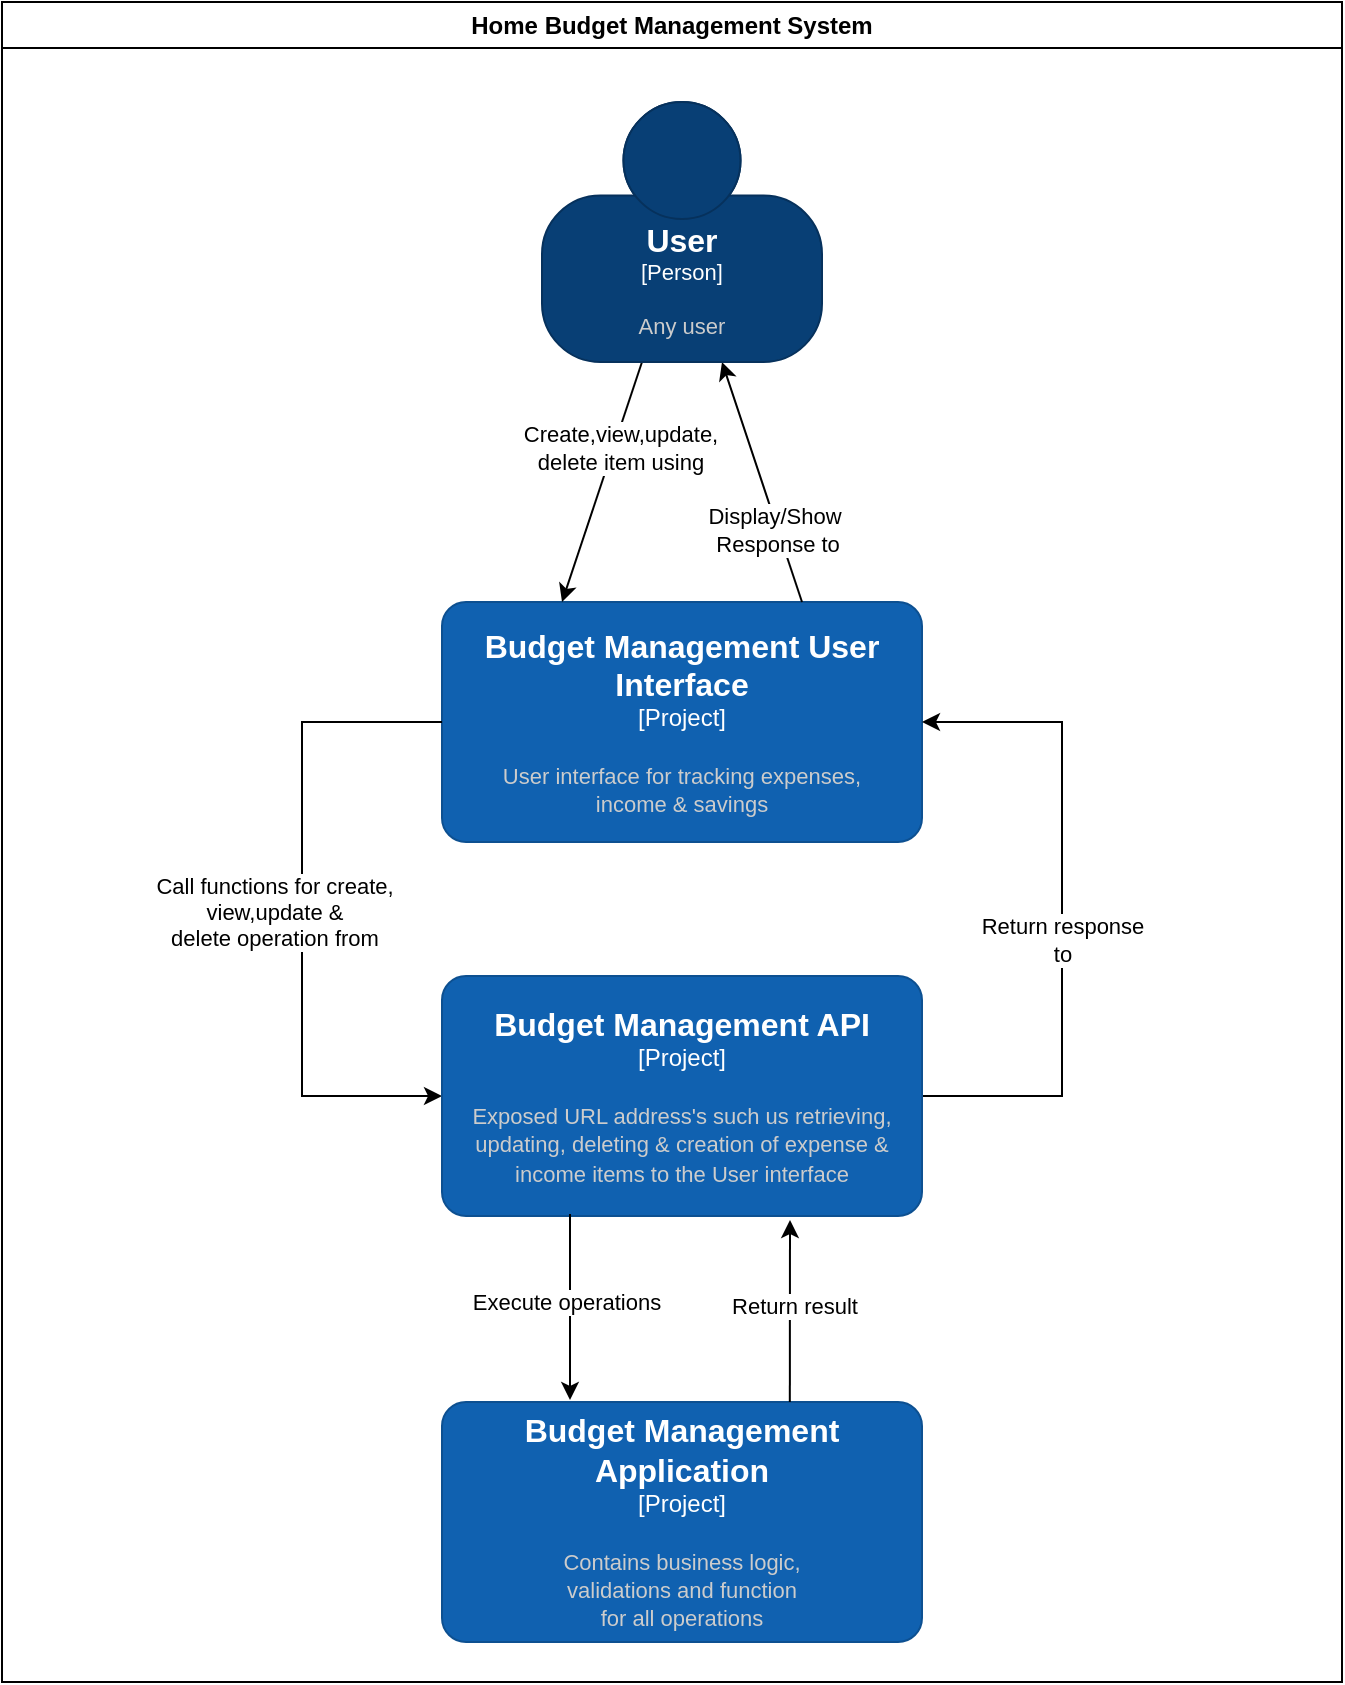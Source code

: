 <mxfile version="23.1.0" type="device" pages="4">
  <diagram id="5FCT35cr-_3KZNJjR0VE" name="Context Diagram">
    <mxGraphModel dx="1434" dy="746" grid="1" gridSize="10" guides="1" tooltips="1" connect="1" arrows="1" fold="1" page="1" pageScale="1" pageWidth="850" pageHeight="1100" math="0" shadow="0">
      <root>
        <mxCell id="0" />
        <mxCell id="1" parent="0" />
        <object placeholders="1" c4Name="Budget Management User Interface" c4Type="Project" c4Description="User interface for tracking expenses, &#xa;income &amp; savings" label="&lt;font style=&quot;font-size: 16px&quot;&gt;&lt;b&gt;%c4Name%&lt;/b&gt;&lt;/font&gt;&lt;div&gt;[%c4Type%]&lt;/div&gt;&lt;br&gt;&lt;div&gt;&lt;font style=&quot;font-size: 11px&quot;&gt;&lt;font color=&quot;#cccccc&quot;&gt;%c4Description%&lt;/font&gt;&lt;/div&gt;" id="icD8Lo6xf6LVsPJTVTtg-2">
          <mxCell style="rounded=1;whiteSpace=wrap;html=1;labelBackgroundColor=none;fillColor=#1061B0;fontColor=#ffffff;align=center;arcSize=10;strokeColor=#0D5091;metaEdit=1;resizable=0;points=[[0.25,0,0],[0.5,0,0],[0.75,0,0],[1,0.25,0],[1,0.5,0],[1,0.75,0],[0.75,1,0],[0.5,1,0],[0.25,1,0],[0,0.75,0],[0,0.5,0],[0,0.25,0]];" parent="1" vertex="1">
            <mxGeometry x="310" y="390" width="240" height="120" as="geometry" />
          </mxCell>
        </object>
        <mxCell id="icD8Lo6xf6LVsPJTVTtg-3" value="" style="endArrow=classic;html=1;rounded=0;entryX=0.25;entryY=0;entryDx=0;entryDy=0;entryPerimeter=0;" parent="1" target="icD8Lo6xf6LVsPJTVTtg-2" edge="1">
          <mxGeometry width="50" height="50" relative="1" as="geometry">
            <mxPoint x="410" y="270" as="sourcePoint" />
            <mxPoint x="300" y="260" as="targetPoint" />
          </mxGeometry>
        </mxCell>
        <mxCell id="icD8Lo6xf6LVsPJTVTtg-4" value="Create,view,update,&lt;br&gt;delete item using" style="edgeLabel;html=1;align=center;verticalAlign=middle;resizable=0;points=[];" parent="icD8Lo6xf6LVsPJTVTtg-3" vertex="1" connectable="0">
          <mxGeometry x="-0.44" y="-1" relative="1" as="geometry">
            <mxPoint x="1" y="9" as="offset" />
          </mxGeometry>
        </mxCell>
        <mxCell id="f4LnooMr3B--oVZkht8F-2" value="" style="endArrow=classic;html=1;rounded=0;entryX=0;entryY=0.5;entryDx=0;entryDy=0;entryPerimeter=0;exitX=0;exitY=0.5;exitDx=0;exitDy=0;exitPerimeter=0;" parent="1" source="icD8Lo6xf6LVsPJTVTtg-2" target="uFrJWNGo1mEy7ewk3SkO-1" edge="1">
          <mxGeometry width="50" height="50" relative="1" as="geometry">
            <mxPoint x="379.58" y="670.425" as="sourcePoint" />
            <mxPoint x="300.08" y="830" as="targetPoint" />
            <Array as="points">
              <mxPoint x="240" y="450" />
              <mxPoint x="240" y="547" />
              <mxPoint x="240" y="637" />
            </Array>
          </mxGeometry>
        </mxCell>
        <mxCell id="f4LnooMr3B--oVZkht8F-3" value="Call functions for create,&lt;br style=&quot;border-color: var(--border-color);&quot;&gt;view,update &amp;amp;&lt;br style=&quot;border-color: var(--border-color);&quot;&gt;delete operation from" style="edgeLabel;html=1;align=center;verticalAlign=middle;resizable=0;points=[];" parent="f4LnooMr3B--oVZkht8F-2" vertex="1" connectable="0">
          <mxGeometry x="-0.44" y="-1" relative="1" as="geometry">
            <mxPoint x="-13" y="73" as="offset" />
          </mxGeometry>
        </mxCell>
        <mxCell id="f4LnooMr3B--oVZkht8F-5" value="" style="endArrow=classic;html=1;rounded=0;exitX=1;exitY=0.5;exitDx=0;exitDy=0;exitPerimeter=0;entryX=1;entryY=0.5;entryDx=0;entryDy=0;entryPerimeter=0;" parent="1" source="uFrJWNGo1mEy7ewk3SkO-1" target="icD8Lo6xf6LVsPJTVTtg-2" edge="1">
          <mxGeometry width="50" height="50" relative="1" as="geometry">
            <mxPoint x="589.49" y="830" as="sourcePoint" />
            <mxPoint x="480.43" y="670.425" as="targetPoint" />
            <Array as="points">
              <mxPoint x="620" y="637" />
              <mxPoint x="620" y="547" />
              <mxPoint x="620" y="450" />
            </Array>
          </mxGeometry>
        </mxCell>
        <mxCell id="f4LnooMr3B--oVZkht8F-6" value="Return response&lt;br style=&quot;border-color: var(--border-color);&quot;&gt;to" style="edgeLabel;html=1;align=center;verticalAlign=middle;resizable=0;points=[];labelBackgroundColor=default;" parent="f4LnooMr3B--oVZkht8F-5" vertex="1" connectable="0">
          <mxGeometry x="-0.44" y="-1" relative="1" as="geometry">
            <mxPoint x="-1" y="-57" as="offset" />
          </mxGeometry>
        </mxCell>
        <mxCell id="QTHnqEFquiWDveNKIbh--2" value="" style="endArrow=classic;html=1;rounded=0;" parent="1" edge="1">
          <mxGeometry width="50" height="50" relative="1" as="geometry">
            <mxPoint x="490" y="390" as="sourcePoint" />
            <mxPoint x="450" y="270" as="targetPoint" />
          </mxGeometry>
        </mxCell>
        <mxCell id="QTHnqEFquiWDveNKIbh--4" value="Display/Show&lt;br&gt;&amp;nbsp;Response to" style="edgeLabel;html=1;align=center;verticalAlign=middle;resizable=0;points=[];labelBackgroundColor=default;" parent="QTHnqEFquiWDveNKIbh--2" vertex="1" connectable="0">
          <mxGeometry x="-0.265" y="-1" relative="1" as="geometry">
            <mxPoint y="8" as="offset" />
          </mxGeometry>
        </mxCell>
        <mxCell id="QVUuXfxXhHKUAHsLXqaG-4" value="Home Budget Management System" style="swimlane;whiteSpace=wrap;html=1;" parent="1" vertex="1">
          <mxGeometry x="90" y="90" width="670" height="840" as="geometry" />
        </mxCell>
        <object placeholders="1" c4Name="User" c4Type="Person" c4Description="Any user" label="&lt;font style=&quot;font-size: 16px&quot;&gt;&lt;b&gt;%c4Name%&lt;/b&gt;&lt;/font&gt;&lt;div&gt;[%c4Type%]&lt;/div&gt;&lt;br&gt;&lt;div&gt;&lt;font style=&quot;font-size: 11px&quot;&gt;&lt;font color=&quot;#cccccc&quot;&gt;%c4Description%&lt;/font&gt;&lt;/div&gt;" id="aM5hz1iOpd-jWyLArko9-1">
          <mxCell style="html=1;fontSize=11;dashed=0;whiteSpace=wrap;fillColor=#083F75;strokeColor=#06315C;fontColor=#ffffff;shape=mxgraph.c4.person2;align=center;metaEdit=1;points=[[0.5,0,0],[1,0.5,0],[1,0.75,0],[0.75,1,0],[0.5,1,0],[0.25,1,0],[0,0.75,0],[0,0.5,0]];resizable=1;movable=1;rotatable=1;deletable=1;editable=1;locked=0;connectable=1;" parent="QVUuXfxXhHKUAHsLXqaG-4" vertex="1">
            <mxGeometry x="270" y="50" width="140" height="130" as="geometry" />
          </mxCell>
        </object>
        <object placeholders="1" c4Name="Budget Management API" c4Type="Project" c4Description="Exposed URL address&#39;s such us retrieving, updating, deleting &amp; creation of expense &amp; income items to the User interface" label="&lt;font style=&quot;font-size: 16px&quot;&gt;&lt;b&gt;%c4Name%&lt;/b&gt;&lt;/font&gt;&lt;div&gt;[%c4Type%]&lt;/div&gt;&lt;br&gt;&lt;div&gt;&lt;font style=&quot;font-size: 11px&quot;&gt;&lt;font color=&quot;#cccccc&quot;&gt;%c4Description%&lt;/font&gt;&lt;/div&gt;" id="uFrJWNGo1mEy7ewk3SkO-1">
          <mxCell style="rounded=1;whiteSpace=wrap;html=1;labelBackgroundColor=none;fillColor=#1061B0;fontColor=#ffffff;align=center;arcSize=10;strokeColor=#0D5091;metaEdit=1;resizable=0;points=[[0.25,0,0],[0.5,0,0],[0.75,0,0],[1,0.25,0],[1,0.5,0],[1,0.75,0],[0.75,1,0],[0.5,1,0],[0.25,1,0],[0,0.75,0],[0,0.5,0],[0,0.25,0]];" parent="QVUuXfxXhHKUAHsLXqaG-4" vertex="1">
            <mxGeometry x="220" y="487" width="240" height="120" as="geometry" />
          </mxCell>
        </object>
        <object placeholders="1" c4Name="Budget Management Application" c4Type="Project" c4Description="Contains business logic, &#xa;validations and function &#xa;for all operations" label="&lt;font style=&quot;font-size: 16px&quot;&gt;&lt;b&gt;%c4Name%&lt;/b&gt;&lt;/font&gt;&lt;div&gt;[%c4Type%]&lt;/div&gt;&lt;br&gt;&lt;div&gt;&lt;font style=&quot;font-size: 11px&quot;&gt;&lt;font color=&quot;#cccccc&quot;&gt;%c4Description%&lt;/font&gt;&lt;/div&gt;" id="QVUuXfxXhHKUAHsLXqaG-1">
          <mxCell style="rounded=1;whiteSpace=wrap;html=1;labelBackgroundColor=none;fillColor=#1061B0;fontColor=#ffffff;align=center;arcSize=10;strokeColor=#0D5091;metaEdit=1;resizable=0;points=[[0.25,0,0],[0.5,0,0],[0.75,0,0],[1,0.25,0],[1,0.5,0],[1,0.75,0],[0.75,1,0],[0.5,1,0],[0.25,1,0],[0,0.75,0],[0,0.5,0],[0,0.25,0]];" parent="QVUuXfxXhHKUAHsLXqaG-4" vertex="1">
            <mxGeometry x="220" y="700" width="240" height="120" as="geometry" />
          </mxCell>
        </object>
        <mxCell id="QVUuXfxXhHKUAHsLXqaG-2" value="" style="endArrow=classic;html=1;rounded=0;exitX=0.5;exitY=1;exitDx=0;exitDy=0;exitPerimeter=0;entryX=0.5;entryY=0;entryDx=0;entryDy=0;entryPerimeter=0;" parent="QVUuXfxXhHKUAHsLXqaG-4" edge="1">
          <mxGeometry width="50" height="50" relative="1" as="geometry">
            <mxPoint x="284" y="606" as="sourcePoint" />
            <mxPoint x="284" y="699" as="targetPoint" />
          </mxGeometry>
        </mxCell>
        <mxCell id="QVUuXfxXhHKUAHsLXqaG-3" value="Execute operations" style="edgeLabel;html=1;align=center;verticalAlign=middle;resizable=0;points=[];" parent="QVUuXfxXhHKUAHsLXqaG-2" vertex="1" connectable="0">
          <mxGeometry x="-0.054" y="-2" relative="1" as="geometry">
            <mxPoint as="offset" />
          </mxGeometry>
        </mxCell>
        <mxCell id="gbc9nQcrIOnn28IQm3es-2" value="" style="endArrow=classic;html=1;rounded=0;exitX=0.708;exitY=0.008;exitDx=0;exitDy=0;exitPerimeter=0;" edge="1" parent="1">
          <mxGeometry width="50" height="50" relative="1" as="geometry">
            <mxPoint x="483.92" y="789.96" as="sourcePoint" />
            <mxPoint x="484" y="699" as="targetPoint" />
          </mxGeometry>
        </mxCell>
        <mxCell id="gbc9nQcrIOnn28IQm3es-3" value="Return result" style="edgeLabel;html=1;align=center;verticalAlign=middle;resizable=0;points=[];" vertex="1" connectable="0" parent="gbc9nQcrIOnn28IQm3es-2">
          <mxGeometry x="-0.054" y="-2" relative="1" as="geometry">
            <mxPoint y="-5" as="offset" />
          </mxGeometry>
        </mxCell>
      </root>
    </mxGraphModel>
  </diagram>
  <diagram id="6YwK48mxCyrhHlDPq4eD" name="Container Diagram">
    <mxGraphModel dx="1793" dy="933" grid="1" gridSize="10" guides="1" tooltips="1" connect="1" arrows="1" fold="1" page="1" pageScale="1" pageWidth="850" pageHeight="1100" math="0" shadow="0">
      <root>
        <mxCell id="0" />
        <mxCell id="1" parent="0" />
        <mxCell id="s9C7ywW_lIMtLsObo5l--1" value="" style="endArrow=classic;html=1;rounded=0;entryX=0.25;entryY=0;entryDx=0;entryDy=0;entryPerimeter=0;" parent="1" target="kCXW7iN6t5KOWbKkvG-a-1" edge="1">
          <mxGeometry width="50" height="50" relative="1" as="geometry">
            <mxPoint x="240" y="250" as="sourcePoint" />
            <mxPoint x="200" y="370" as="targetPoint" />
          </mxGeometry>
        </mxCell>
        <mxCell id="s9C7ywW_lIMtLsObo5l--2" value="Create,view,update,&lt;br&gt;delete item using" style="edgeLabel;html=1;align=center;verticalAlign=middle;resizable=0;points=[];" parent="s9C7ywW_lIMtLsObo5l--1" vertex="1" connectable="0">
          <mxGeometry x="-0.44" y="-1" relative="1" as="geometry">
            <mxPoint x="1" y="9" as="offset" />
          </mxGeometry>
        </mxCell>
        <mxCell id="s9C7ywW_lIMtLsObo5l--3" value="" style="endArrow=classic;html=1;rounded=0;exitX=0.75;exitY=0;exitDx=0;exitDy=0;exitPerimeter=0;" parent="1" source="kCXW7iN6t5KOWbKkvG-a-1" edge="1">
          <mxGeometry width="50" height="50" relative="1" as="geometry">
            <mxPoint x="320" y="370" as="sourcePoint" />
            <mxPoint x="280" y="250" as="targetPoint" />
          </mxGeometry>
        </mxCell>
        <mxCell id="s9C7ywW_lIMtLsObo5l--4" value="Display/Show&lt;br&gt;&amp;nbsp;Response to" style="edgeLabel;html=1;align=center;verticalAlign=middle;resizable=0;points=[];" parent="s9C7ywW_lIMtLsObo5l--3" vertex="1" connectable="0">
          <mxGeometry x="-0.265" y="-1" relative="1" as="geometry">
            <mxPoint x="-1" y="-9" as="offset" />
          </mxGeometry>
        </mxCell>
        <object placeholders="1" c4Name="User" c4Type="Person" c4Description="Authenticated User&#xa;using JWT bearer authentication" label="&lt;font style=&quot;font-size: 16px&quot;&gt;&lt;b&gt;%c4Name%&lt;/b&gt;&lt;/font&gt;&lt;div&gt;[%c4Type%]&lt;/div&gt;&lt;br&gt;&lt;div&gt;&lt;font style=&quot;font-size: 11px&quot;&gt;&lt;font color=&quot;#cccccc&quot;&gt;%c4Description%&lt;/font&gt;&lt;/div&gt;" id="s9C7ywW_lIMtLsObo5l--5">
          <mxCell style="html=1;fontSize=11;dashed=0;whiteSpace=wrap;fillColor=#083F75;strokeColor=#06315C;fontColor=#ffffff;shape=mxgraph.c4.person2;align=center;metaEdit=1;points=[[0.5,0,0],[1,0.5,0],[1,0.75,0],[0.75,1,0],[0.5,1,0],[0.25,1,0],[0,0.75,0],[0,0.5,0]];resizable=1;movable=1;rotatable=1;deletable=1;editable=1;locked=0;connectable=1;" parent="1" vertex="1">
            <mxGeometry x="185" y="100" width="150" height="150" as="geometry" />
          </mxCell>
        </object>
        <object placeholders="1" c4Name="Budget Management API" c4Type="Project" c4Application="Project" label="&lt;font style=&quot;font-size: 16px&quot;&gt;&lt;b&gt;&lt;div style=&quot;text-align: left&quot;&gt;%c4Name%&lt;/div&gt;&lt;/b&gt;&lt;/font&gt;&lt;div style=&quot;text-align: left&quot;&gt;[%c4Application%]&lt;/div&gt;" id="S9DWVw8_o6RoV3Oth5ob-1">
          <mxCell style="rounded=1;fontSize=11;whiteSpace=wrap;html=1;dashed=1;arcSize=20;fillColor=none;strokeColor=#666666;fontColor=#333333;labelBackgroundColor=none;align=left;verticalAlign=bottom;labelBorderColor=none;spacingTop=0;spacing=10;dashPattern=8 4;metaEdit=1;rotatable=0;perimeter=rectanglePerimeter;noLabel=0;labelPadding=0;allowArrows=0;connectable=0;expand=0;recursiveResize=0;editable=1;pointerEvents=0;absoluteArcSize=1;points=[[0.25,0,0],[0.5,0,0],[0.75,0,0],[1,0.25,0],[1,0.5,0],[1,0.75,0],[0.75,1,0],[0.5,1,0],[0.25,1,0],[0,0.75,0],[0,0.5,0],[0,0.25,0]];" parent="1" vertex="1">
            <mxGeometry x="575" y="210" width="370" height="590" as="geometry" />
          </mxCell>
        </object>
        <mxCell id="37i83Ka923ZZIgaoi8ty-2" value="" style="swimlane;startSize=0;strokeColor=#FF0000;strokeWidth=2;" parent="1" vertex="1">
          <mxGeometry x="60" y="410" width="375" height="320" as="geometry">
            <mxRectangle x="320" y="520" width="50" height="40" as="alternateBounds" />
          </mxGeometry>
        </mxCell>
        <object placeholders="1" c4Name="Budget Management User Interface" c4Type="Project" c4Application="Project" label="&lt;font style=&quot;font-size: 16px&quot;&gt;&lt;b&gt;&lt;div style=&quot;text-align: left&quot;&gt;%c4Name%&lt;/div&gt;&lt;/b&gt;&lt;/font&gt;&lt;div style=&quot;text-align: left&quot;&gt;[%c4Application%]&lt;/div&gt;" id="-sNlle5iBDdhv-c-N-Z2-1">
          <mxCell style="rounded=1;fontSize=11;whiteSpace=wrap;html=1;dashed=1;arcSize=20;fillColor=none;strokeColor=#666666;fontColor=#333333;labelBackgroundColor=none;align=left;verticalAlign=bottom;labelBorderColor=none;spacingTop=0;spacing=10;dashPattern=8 4;metaEdit=1;rotatable=0;perimeter=rectanglePerimeter;noLabel=0;labelPadding=0;allowArrows=0;connectable=0;expand=0;recursiveResize=0;editable=1;pointerEvents=0;absoluteArcSize=1;points=[[0.25,0,0],[0.5,0,0],[0.75,0,0],[1,0.25,0],[1,0.5,0],[1,0.75,0],[0.75,1,0],[0.5,1,0],[0.25,1,0],[0,0.75,0],[0,0.5,0],[0,0.25,0]];" parent="37i83Ka923ZZIgaoi8ty-2" vertex="1">
            <mxGeometry x="15" y="20" width="345" height="260" as="geometry" />
          </mxCell>
        </object>
        <object placeholders="1" c4Name="HomeBudgetManagement.Spa.React" c4Type="Container" c4Technology="Asp.net with React" c4Description="Single page web app that has pages for create, read, modify, delete &amp; list" label="&lt;font style=&quot;font-size: 16px&quot;&gt;&lt;b&gt;%c4Name%&lt;/b&gt;&lt;/font&gt;&lt;div&gt;[%c4Type%: %c4Technology%]&lt;/div&gt;&lt;br&gt;&lt;div&gt;&lt;font style=&quot;font-size: 11px&quot;&gt;&lt;font color=&quot;#E6E6E6&quot;&gt;%c4Description%&lt;/font&gt;&lt;/div&gt;" id="kCXW7iN6t5KOWbKkvG-a-1">
          <mxCell style="rounded=1;whiteSpace=wrap;html=1;fontSize=11;labelBackgroundColor=none;fillColor=#23A2D9;fontColor=#ffffff;align=center;arcSize=10;strokeColor=#0E7DAD;metaEdit=1;resizable=1;points=[[0.25,0,0],[0.5,0,0],[0.75,0,0],[1,0.25,0],[1,0.5,0],[1,0.75,0],[0.75,1,0],[0.5,1,0],[0.25,1,0],[0,0.75,0],[0,0.5,0],[0,0.25,0]];movable=1;rotatable=1;deletable=1;editable=1;locked=0;connectable=1;" parent="37i83Ka923ZZIgaoi8ty-2" vertex="1">
            <mxGeometry x="42.5" y="60" width="290" height="160" as="geometry" />
          </mxCell>
        </object>
        <mxCell id="37i83Ka923ZZIgaoi8ty-3" value="&lt;font color=&quot;#ff0000&quot;&gt;Docker Container&lt;/font&gt;" style="text;html=1;align=center;verticalAlign=middle;resizable=0;points=[];autosize=1;strokeColor=none;fillColor=none;" parent="37i83Ka923ZZIgaoi8ty-2" vertex="1">
          <mxGeometry x="125" y="290" width="120" height="30" as="geometry" />
        </mxCell>
        <object placeholders="1" c4Name="HomeBudgetManagement.ApiGateway" c4Type="Container" c4Technology="Ocelot, Microsoft JWT authentication" c4Description="Exposed url to user interface and forward the request to HomeBudgetManagement.Api.Core" label="&lt;font style=&quot;font-size: 16px&quot;&gt;&lt;b&gt;%c4Name%&lt;/b&gt;&lt;/font&gt;&lt;div&gt;[%c4Type%: %c4Technology%]&lt;/div&gt;&lt;br&gt;&lt;div&gt;&lt;font style=&quot;font-size: 11px&quot;&gt;&lt;font color=&quot;#E6E6E6&quot;&gt;%c4Description%&lt;/font&gt;&lt;/div&gt;" id="CEXaL0Me1ZiWaXx9gz2a-1">
          <mxCell style="rounded=1;whiteSpace=wrap;html=1;fontSize=11;labelBackgroundColor=none;fillColor=#23A2D9;fontColor=#ffffff;align=center;arcSize=10;strokeColor=#0E7DAD;metaEdit=1;resizable=1;points=[[0.25,0,0],[0.5,0,0],[0.75,0,0],[1,0.25,0],[1,0.5,0],[1,0.75,0],[0.75,1,0],[0.5,1,0],[0.25,1,0],[0,0.75,0],[0,0.5,0],[0,0.25,0]];movable=1;rotatable=1;deletable=1;editable=1;locked=0;connectable=1;" parent="1" vertex="1">
            <mxGeometry x="606" y="570" width="310" height="130" as="geometry" />
          </mxCell>
        </object>
        <mxCell id="CEXaL0Me1ZiWaXx9gz2a-6" value="" style="swimlane;startSize=0;strokeColor=#ff0000;strokeWidth=2;" parent="1" vertex="1">
          <mxGeometry x="596" y="550" width="330" height="180" as="geometry">
            <mxRectangle x="470" y="780" width="50" height="40" as="alternateBounds" />
          </mxGeometry>
        </mxCell>
        <mxCell id="CEXaL0Me1ZiWaXx9gz2a-7" value="&lt;font color=&quot;#ff0000&quot;&gt;Docker Container&lt;/font&gt;" style="text;html=1;align=center;verticalAlign=middle;resizable=0;points=[];autosize=1;strokeColor=none;fillColor=none;" parent="CEXaL0Me1ZiWaXx9gz2a-6" vertex="1">
          <mxGeometry x="100" y="150" width="120" height="30" as="geometry" />
        </mxCell>
        <object placeholders="1" c4Name="HomeBudgetManagement.Api.Core" c4Type="Container" c4Technology="Asp.net web api with Microsoft JWT authentication" c4Description="Contains controller and actions for all operation that calls from application container" label="&lt;font style=&quot;font-size: 16px&quot;&gt;&lt;b&gt;%c4Name%&lt;/b&gt;&lt;/font&gt;&lt;div&gt;[%c4Type%: %c4Technology%]&lt;/div&gt;&lt;br&gt;&lt;div&gt;&lt;font style=&quot;font-size: 11px&quot;&gt;&lt;font color=&quot;#E6E6E6&quot;&gt;%c4Description%&lt;/font&gt;&lt;/div&gt;" id="CEXaL0Me1ZiWaXx9gz2a-8">
          <mxCell style="rounded=1;whiteSpace=wrap;html=1;fontSize=11;labelBackgroundColor=none;fillColor=#23A2D9;fontColor=#ffffff;align=center;arcSize=10;strokeColor=#0E7DAD;metaEdit=1;resizable=1;points=[[0.25,0,0],[0.5,0,0],[0.75,0,0],[1,0.25,0],[1,0.5,0],[1,0.75,0],[0.75,1,0],[0.5,1,0],[0.25,1,0],[0,0.75,0],[0,0.5,0],[0,0.25,0]];movable=1;rotatable=1;deletable=1;editable=1;locked=0;connectable=1;" parent="1" vertex="1">
            <mxGeometry x="616" y="320" width="290" height="140" as="geometry" />
          </mxCell>
        </object>
        <mxCell id="typRYs-rnKdtkLTnknai-1" value="" style="endArrow=classic;html=1;rounded=0;exitX=1;exitY=0.75;exitDx=0;exitDy=0;exitPerimeter=0;entryX=0.01;entryY=0.092;entryDx=0;entryDy=0;entryPerimeter=0;" parent="1" target="CEXaL0Me1ZiWaXx9gz2a-1" edge="1">
          <mxGeometry width="50" height="50" relative="1" as="geometry">
            <mxPoint x="392.5" y="580" as="sourcePoint" />
            <mxPoint x="515" y="580" as="targetPoint" />
            <Array as="points" />
          </mxGeometry>
        </mxCell>
        <mxCell id="typRYs-rnKdtkLTnknai-2" value="Use fetch() Call functions &lt;br&gt;for create,&lt;br style=&quot;border-color: var(--border-color);&quot;&gt;view,update&amp;nbsp;&amp;amp;&lt;br style=&quot;border-color: var(--border-color);&quot;&gt;delete operation &lt;br&gt;from" style="edgeLabel;html=1;align=center;verticalAlign=middle;resizable=1;points=[];movable=1;rotatable=1;deletable=1;editable=1;locked=0;connectable=1;labelBackgroundColor=default;rotation=0;labelBorderColor=none;" parent="typRYs-rnKdtkLTnknai-1" vertex="1" connectable="0">
          <mxGeometry x="-0.44" y="-1" relative="1" as="geometry">
            <mxPoint x="62" y="-1" as="offset" />
          </mxGeometry>
        </mxCell>
        <mxCell id="g2vBleNS2WTSphXSzn0W-3" value="" style="swimlane;startSize=0;strokeColor=#ff0000;strokeWidth=2;" parent="1" vertex="1">
          <mxGeometry x="596" y="310" width="330" height="180" as="geometry">
            <mxRectangle x="470" y="780" width="50" height="40" as="alternateBounds" />
          </mxGeometry>
        </mxCell>
        <mxCell id="g2vBleNS2WTSphXSzn0W-4" value="&lt;font color=&quot;#ff0000&quot;&gt;Docker Container&lt;/font&gt;" style="text;html=1;align=center;verticalAlign=middle;resizable=0;points=[];autosize=1;strokeColor=none;fillColor=none;" parent="g2vBleNS2WTSphXSzn0W-3" vertex="1">
          <mxGeometry x="110" y="150" width="120" height="30" as="geometry" />
        </mxCell>
        <mxCell id="g2vBleNS2WTSphXSzn0W-6" value="" style="endArrow=classic;html=1;rounded=0;" parent="1" edge="1">
          <mxGeometry width="50" height="50" relative="1" as="geometry">
            <mxPoint x="676" y="570" as="sourcePoint" />
            <mxPoint x="676" y="460" as="targetPoint" />
          </mxGeometry>
        </mxCell>
        <mxCell id="g2vBleNS2WTSphXSzn0W-8" value="Forward calls to" style="edgeLabel;html=1;align=center;verticalAlign=middle;resizable=0;points=[];" parent="g2vBleNS2WTSphXSzn0W-6" vertex="1" connectable="0">
          <mxGeometry x="-0.036" y="1" relative="1" as="geometry">
            <mxPoint as="offset" />
          </mxGeometry>
        </mxCell>
        <mxCell id="g2vBleNS2WTSphXSzn0W-7" value="" style="endArrow=classic;html=1;rounded=0;" parent="1" edge="1">
          <mxGeometry width="50" height="50" relative="1" as="geometry">
            <mxPoint x="846" y="460" as="sourcePoint" />
            <mxPoint x="846" y="570" as="targetPoint" />
          </mxGeometry>
        </mxCell>
        <mxCell id="HYnjlaxCiyNkzDJLHblk-3" value="Text" style="edgeLabel;html=1;align=center;verticalAlign=middle;resizable=0;points=[];" parent="g2vBleNS2WTSphXSzn0W-7" vertex="1" connectable="0">
          <mxGeometry x="0.036" y="-3" relative="1" as="geometry">
            <mxPoint as="offset" />
          </mxGeometry>
        </mxCell>
        <mxCell id="FUCgzq0ruMqiBqnsHfHi-1" value="Return JSON/HTTP&lt;br&gt;&amp;nbsp;response to" style="edgeLabel;html=1;align=center;verticalAlign=middle;resizable=0;points=[];" parent="g2vBleNS2WTSphXSzn0W-7" vertex="1" connectable="0">
          <mxGeometry x="0.036" y="-1" relative="1" as="geometry">
            <mxPoint as="offset" />
          </mxGeometry>
        </mxCell>
        <mxCell id="FUCgzq0ruMqiBqnsHfHi-3" value="" style="endArrow=classic;html=1;rounded=0;exitX=0.794;exitY=1;exitDx=0;exitDy=0;exitPerimeter=0;entryX=0.857;entryY=1.013;entryDx=0;entryDy=0;entryPerimeter=0;" parent="1" source="CEXaL0Me1ZiWaXx9gz2a-1" target="kCXW7iN6t5KOWbKkvG-a-1" edge="1">
          <mxGeometry width="50" height="50" relative="1" as="geometry">
            <mxPoint x="725" y="860" as="sourcePoint" />
            <mxPoint x="775" y="810" as="targetPoint" />
            <Array as="points">
              <mxPoint x="852" y="830" />
              <mxPoint x="353" y="830" />
            </Array>
          </mxGeometry>
        </mxCell>
        <mxCell id="FUCgzq0ruMqiBqnsHfHi-4" value="Pass the result from&amp;nbsp; Api.Core project to" style="edgeLabel;html=1;align=center;verticalAlign=middle;resizable=0;points=[];" parent="FUCgzq0ruMqiBqnsHfHi-3" vertex="1" connectable="0">
          <mxGeometry x="-0.051" y="-2" relative="1" as="geometry">
            <mxPoint as="offset" />
          </mxGeometry>
        </mxCell>
        <object placeholders="1" c4Name="Budget Management Application" c4Type="Project" c4Application="Project" label="&lt;font style=&quot;font-size: 16px&quot;&gt;&lt;b&gt;&lt;div style=&quot;text-align: left&quot;&gt;%c4Name%&lt;/div&gt;&lt;/b&gt;&lt;/font&gt;&lt;div style=&quot;text-align: left&quot;&gt;[%c4Application%]&lt;/div&gt;" id="cdPbvZ71sPqNWpiyR-SY-1">
          <mxCell style="rounded=1;fontSize=11;whiteSpace=wrap;html=1;dashed=1;arcSize=20;fillColor=none;strokeColor=#666666;fontColor=#333333;labelBackgroundColor=none;align=left;verticalAlign=bottom;labelBorderColor=none;spacingTop=0;spacing=10;dashPattern=8 4;metaEdit=1;rotatable=0;perimeter=rectanglePerimeter;noLabel=0;labelPadding=0;allowArrows=0;connectable=0;expand=0;recursiveResize=0;editable=1;pointerEvents=0;absoluteArcSize=1;points=[[0.25,0,0],[0.5,0,0],[0.75,0,0],[1,0.25,0],[1,0.5,0],[1,0.75,0],[0.75,1,0],[0.5,1,0],[0.25,1,0],[0,0.75,0],[0,0.5,0],[0,0.25,0]];" parent="1" vertex="1">
            <mxGeometry x="1162" y="270" width="430" height="490" as="geometry" />
          </mxCell>
        </object>
        <object placeholders="1" c4Name="HomeBudgetManagement.Core" c4Type="Container" c4Technology="C# Class library" c4Description="Contain domain objects such &#xa;us aggregates, entities, &#xa;events, exception &amp; so on." label="&lt;font style=&quot;font-size: 16px&quot;&gt;&lt;b&gt;%c4Name%&lt;/b&gt;&lt;/font&gt;&lt;div&gt;[%c4Type%: %c4Technology%]&lt;/div&gt;&lt;br&gt;&lt;div&gt;&lt;font style=&quot;font-size: 11px&quot;&gt;&lt;font color=&quot;#E6E6E6&quot;&gt;%c4Description%&lt;/font&gt;&lt;/div&gt;" id="0iKxOamI6NnpDmx_u-g2-1">
          <mxCell style="rounded=1;whiteSpace=wrap;html=1;fontSize=11;labelBackgroundColor=none;fillColor=#23A2D9;fontColor=#ffffff;align=center;arcSize=10;strokeColor=#0E7DAD;metaEdit=1;resizable=1;points=[[0.25,0,0],[0.5,0,0],[0.75,0,0],[1,0.25,0],[1,0.5,0],[1,0.75,0],[0.75,1,0],[0.5,1,0],[0.25,1,0],[0,0.75,0],[0,0.5,0],[0,0.25,0]];movable=1;rotatable=1;deletable=1;editable=1;locked=0;connectable=1;" parent="1" vertex="1">
            <mxGeometry x="1223" y="532" width="290" height="140" as="geometry" />
          </mxCell>
        </object>
        <object placeholders="1" c4Name="HomeBudgetManagement.Application" c4Type="Container" c4Technology="C# Class library" c4Description="Contains business logic, validations responsible for all operations&#xa;related to domain" label="&lt;font style=&quot;font-size: 16px&quot;&gt;&lt;b&gt;%c4Name%&lt;/b&gt;&lt;/font&gt;&lt;div&gt;[%c4Type%: %c4Technology%]&lt;/div&gt;&lt;br&gt;&lt;div&gt;&lt;font style=&quot;font-size: 11px&quot;&gt;&lt;font color=&quot;#E6E6E6&quot;&gt;%c4Description%&lt;/font&gt;&lt;/div&gt;" id="0iKxOamI6NnpDmx_u-g2-2">
          <mxCell style="rounded=1;whiteSpace=wrap;html=1;fontSize=11;labelBackgroundColor=none;fillColor=#23A2D9;fontColor=#ffffff;align=center;arcSize=10;strokeColor=#0E7DAD;metaEdit=1;resizable=1;points=[[0.25,0,0],[0.5,0,0],[0.75,0,0],[1,0.25,0],[1,0.5,0],[1,0.75,0],[0.75,1,0],[0.5,1,0],[0.25,1,0],[0,0.75,0],[0,0.5,0],[0,0.25,0]];movable=1;rotatable=1;deletable=1;editable=1;locked=0;connectable=1;" parent="1" vertex="1">
            <mxGeometry x="1222" y="310" width="300" height="140" as="geometry" />
          </mxCell>
        </object>
        <object placeholders="1" c4Name="HomeBudgetManagement.DTO" c4Type="Container" c4Technology="C# Class library" c4Description="Shared library for &#xa;Data transfer object models" label="&lt;font style=&quot;font-size: 16px&quot;&gt;&lt;b&gt;%c4Name%&lt;/b&gt;&lt;/font&gt;&lt;div&gt;[%c4Type%: %c4Technology%]&lt;/div&gt;&lt;br&gt;&lt;div&gt;&lt;font style=&quot;font-size: 11px&quot;&gt;&lt;font color=&quot;#E6E6E6&quot;&gt;%c4Description%&lt;/font&gt;&lt;/div&gt;" id="0iKxOamI6NnpDmx_u-g2-3">
          <mxCell style="rounded=1;whiteSpace=wrap;html=1;fontSize=11;labelBackgroundColor=none;fillColor=#23A2D9;fontColor=#ffffff;align=center;arcSize=10;strokeColor=#0E7DAD;metaEdit=1;resizable=1;points=[[0.25,0,0],[0.5,0,0],[0.75,0,0],[1,0.25,0],[1,0.5,0],[1,0.75,0],[0.75,1,0],[0.5,1,0],[0.25,1,0],[0,0.75,0],[0,0.5,0],[0,0.25,0]];movable=1;rotatable=1;deletable=1;editable=1;locked=0;connectable=1;" parent="1" vertex="1">
            <mxGeometry x="1700" y="500" width="290" height="140" as="geometry" />
          </mxCell>
        </object>
        <object placeholders="1" c4Name="HomeBudgetManagement.Infrastructure" c4Type="Container" c4Technology="C# Class library" c4Description="Contains non domain functions &#xa;such us repository, event services" label="&lt;font style=&quot;font-size: 16px&quot;&gt;&lt;b&gt;%c4Name%&lt;/b&gt;&lt;/font&gt;&lt;div&gt;[%c4Type%: %c4Technology%]&lt;/div&gt;&lt;br&gt;&lt;div&gt;&lt;font style=&quot;font-size: 11px&quot;&gt;&lt;font color=&quot;#E6E6E6&quot;&gt;%c4Description%&lt;/font&gt;&lt;/div&gt;" id="0iKxOamI6NnpDmx_u-g2-4">
          <mxCell style="rounded=1;whiteSpace=wrap;html=1;fontSize=11;labelBackgroundColor=none;fillColor=#23A2D9;fontColor=#ffffff;align=center;arcSize=10;strokeColor=#0E7DAD;metaEdit=1;resizable=1;points=[[0.25,0,0],[0.5,0,0],[0.75,0,0],[1,0.25,0],[1,0.5,0],[1,0.75,0],[0.75,1,0],[0.5,1,0],[0.25,1,0],[0,0.75,0],[0,0.5,0],[0,0.25,0]];movable=1;rotatable=1;deletable=1;editable=1;locked=0;connectable=1;" parent="1" vertex="1">
            <mxGeometry x="1700" y="310" width="310" height="140" as="geometry" />
          </mxCell>
        </object>
        <mxCell id="vVlILFZrk5H-o9rtOUjR-1" value="" style="endArrow=classic;startArrow=classic;html=1;rounded=0;exitX=0.998;exitY=0.59;exitDx=0;exitDy=0;exitPerimeter=0;" parent="1" edge="1">
          <mxGeometry width="50" height="50" relative="1" as="geometry">
            <mxPoint x="905.42" y="390.0" as="sourcePoint" />
            <mxPoint x="1220" y="390" as="targetPoint" />
          </mxGeometry>
        </mxCell>
        <mxCell id="vVlILFZrk5H-o9rtOUjR-2" value="Api.Core container will call&lt;br&gt;command &amp;amp; query object from&lt;br&gt;Application Container&lt;br&gt;&amp;nbsp;using mediaTr &amp;amp; DTO &lt;br&gt;objects from DTO Container&lt;br&gt;then Application Container&lt;br&gt;will execute and returned DTO objects&amp;nbsp;" style="edgeLabel;html=1;align=center;verticalAlign=middle;resizable=1;points=[];movable=1;rotatable=1;deletable=1;editable=1;locked=0;connectable=1;" parent="vVlILFZrk5H-o9rtOUjR-1" vertex="1" connectable="0">
          <mxGeometry x="-0.128" y="1" relative="1" as="geometry">
            <mxPoint x="12" y="11" as="offset" />
          </mxGeometry>
        </mxCell>
        <mxCell id="vVlILFZrk5H-o9rtOUjR-6" value="" style="endArrow=classic;html=1;rounded=0;entryX=0.5;entryY=0;entryDx=0;entryDy=0;entryPerimeter=0;" parent="1" target="0iKxOamI6NnpDmx_u-g2-1" edge="1">
          <mxGeometry width="50" height="50" relative="1" as="geometry">
            <mxPoint x="1368" y="430" as="sourcePoint" />
            <mxPoint x="1372" y="477" as="targetPoint" />
          </mxGeometry>
        </mxCell>
        <mxCell id="vVlILFZrk5H-o9rtOUjR-7" value="Uses entities, events, exceptions&lt;br&gt;&amp;nbsp;and so on from" style="edgeLabel;html=1;align=center;verticalAlign=middle;resizable=0;points=[];" parent="vVlILFZrk5H-o9rtOUjR-6" vertex="1" connectable="0">
          <mxGeometry x="-0.25" relative="1" as="geometry">
            <mxPoint y="11" as="offset" />
          </mxGeometry>
        </mxCell>
        <mxCell id="vVlILFZrk5H-o9rtOUjR-8" value="" style="endArrow=classic;html=1;rounded=0;entryX=0;entryY=0.5;entryDx=0;entryDy=0;entryPerimeter=0;exitX=1;exitY=0.5;exitDx=0;exitDy=0;exitPerimeter=0;" parent="1" edge="1">
          <mxGeometry width="50" height="50" relative="1" as="geometry">
            <mxPoint x="1522" y="370" as="sourcePoint" />
            <mxPoint x="1700" y="370" as="targetPoint" />
          </mxGeometry>
        </mxCell>
        <mxCell id="vVlILFZrk5H-o9rtOUjR-9" value="Uses repo,&lt;br&gt;event service &lt;br&gt;&amp;amp; other services&lt;br&gt;from" style="edgeLabel;html=1;align=center;verticalAlign=middle;resizable=0;points=[];" parent="vVlILFZrk5H-o9rtOUjR-8" vertex="1" connectable="0">
          <mxGeometry x="-0.25" relative="1" as="geometry">
            <mxPoint x="52" as="offset" />
          </mxGeometry>
        </mxCell>
        <mxCell id="vVlILFZrk5H-o9rtOUjR-18" value="" style="swimlane;startSize=0;strokeColor=#05f0a9;strokeWidth=2;" parent="1" vertex="1">
          <mxGeometry x="1182" y="290" width="380" height="400" as="geometry" />
        </mxCell>
        <mxCell id="vVlILFZrk5H-o9rtOUjR-19" value="&lt;font color=&quot;#05f0a9&quot; style=&quot;font-size: 12px;&quot;&gt;DLL&lt;/font&gt;" style="text;html=1;align=center;verticalAlign=middle;resizable=0;points=[];autosize=1;strokeColor=none;fillColor=none;fontSize=12;" parent="1" vertex="1">
          <mxGeometry x="1343" y="642" width="50" height="30" as="geometry" />
        </mxCell>
        <mxCell id="FaiHbPAdxHTwyo1AYXyN-9" value="" style="swimlane;startSize=0;strokeColor=#05f0a9;strokeWidth=2;" parent="1" vertex="1">
          <mxGeometry x="40" y="1020" width="80" height="40" as="geometry" />
        </mxCell>
        <mxCell id="FaiHbPAdxHTwyo1AYXyN-10" value="" style="swimlane;startSize=0;strokeColor=#ff0000;strokeWidth=2;" parent="1" vertex="1">
          <mxGeometry x="40" y="970" width="80" height="40" as="geometry" />
        </mxCell>
        <mxCell id="FaiHbPAdxHTwyo1AYXyN-11" value="- Deployed in Docker Container&amp;nbsp;" style="text;html=1;align=center;verticalAlign=middle;resizable=0;points=[];autosize=1;strokeColor=none;fillColor=none;" parent="1" vertex="1">
          <mxGeometry x="124" y="975" width="190" height="30" as="geometry" />
        </mxCell>
        <mxCell id="FaiHbPAdxHTwyo1AYXyN-12" value="- Deployed as DLL&amp;nbsp;" style="text;html=1;align=center;verticalAlign=middle;resizable=0;points=[];autosize=1;strokeColor=none;fillColor=none;" parent="1" vertex="1">
          <mxGeometry x="120" y="1025" width="130" height="30" as="geometry" />
        </mxCell>
        <mxCell id="FaiHbPAdxHTwyo1AYXyN-13" value="Keys/Legends:" style="text;html=1;align=center;verticalAlign=middle;resizable=0;points=[];autosize=1;strokeColor=none;fillColor=none;" parent="1" vertex="1">
          <mxGeometry x="10" y="938" width="100" height="30" as="geometry" />
        </mxCell>
        <mxCell id="7W0Z8rTaigHKO2hbSCZD-1" value="" style="endArrow=classic;html=1;rounded=0;entryX=0.5;entryY=0;entryDx=0;entryDy=0;entryPerimeter=0;" edge="1" parent="1" target="0iKxOamI6NnpDmx_u-g2-4">
          <mxGeometry width="50" height="50" relative="1" as="geometry">
            <mxPoint x="840" y="320" as="sourcePoint" />
            <mxPoint x="1750" y="388" as="targetPoint" />
            <Array as="points">
              <mxPoint x="840" y="70" />
              <mxPoint x="1850" y="70" />
            </Array>
          </mxGeometry>
        </mxCell>
      </root>
    </mxGraphModel>
  </diagram>
  <diagram id="Rndot0yLu42Vqw9Rer7b" name="Component Diagram">
    <mxGraphModel dx="2284" dy="746" grid="1" gridSize="10" guides="1" tooltips="1" connect="1" arrows="1" fold="1" page="1" pageScale="1" pageWidth="850" pageHeight="1100" math="0" shadow="0">
      <root>
        <mxCell id="0" />
        <mxCell id="1" parent="0" />
        <mxCell id="eeJITLNDUprWcqymWU3q-2" value="NO CONTENT" style="text;html=1;strokeColor=none;fillColor=none;align=center;verticalAlign=middle;whiteSpace=wrap;rounded=0;" vertex="1" parent="1">
          <mxGeometry x="-570" y="360" width="420" height="100" as="geometry" />
        </mxCell>
      </root>
    </mxGraphModel>
  </diagram>
  <diagram id="WC7lvHjnsHOr5xc3CgOw" name="Code Diagram">
    <mxGraphModel dx="2284" dy="746" grid="1" gridSize="10" guides="1" tooltips="1" connect="1" arrows="1" fold="1" page="1" pageScale="1" pageWidth="850" pageHeight="1100" math="0" shadow="0">
      <root>
        <mxCell id="0" />
        <mxCell id="1" parent="0" />
        <mxCell id="z5mF5LFskyEwGMmA7slv-1" value="NO CONTENT" style="text;html=1;strokeColor=none;fillColor=none;align=center;verticalAlign=middle;whiteSpace=wrap;rounded=0;" vertex="1" parent="1">
          <mxGeometry x="-610" y="350" width="420" height="100" as="geometry" />
        </mxCell>
      </root>
    </mxGraphModel>
  </diagram>
</mxfile>
